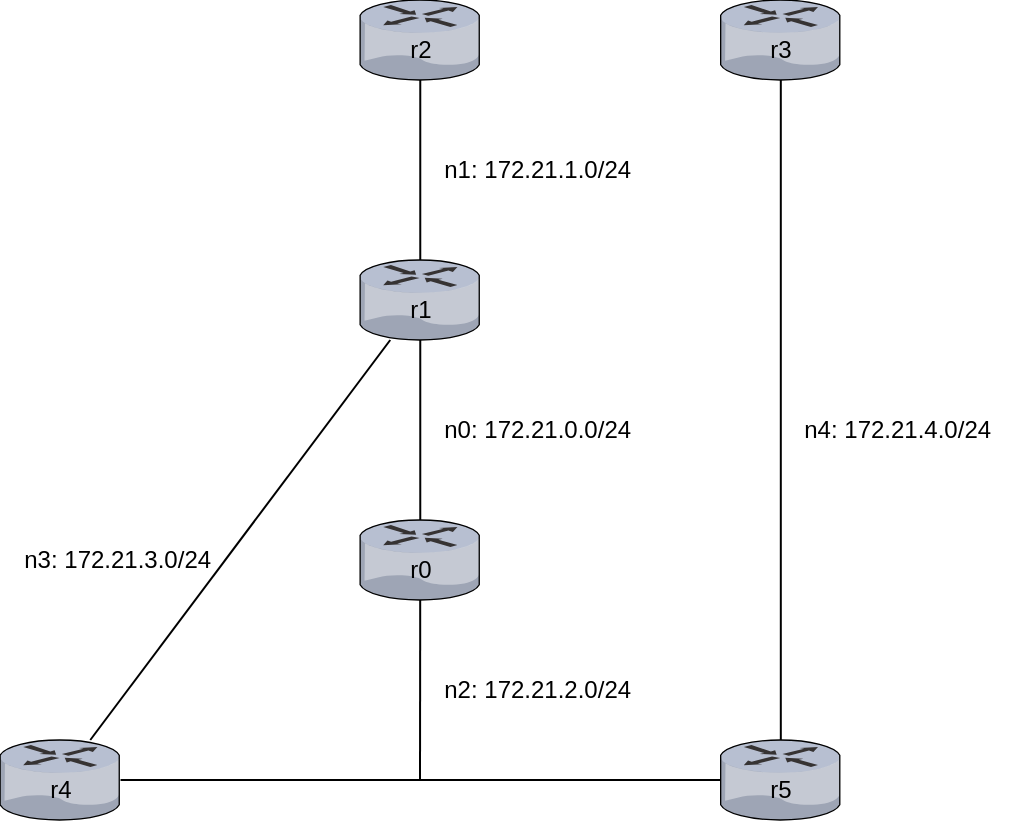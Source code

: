 <mxfile version="26.2.14">
  <diagram name="Page-1" id="0QqEKJOdWaZv5oudFrub">
    <mxGraphModel dx="763" dy="643" grid="1" gridSize="10" guides="1" tooltips="1" connect="1" arrows="1" fold="1" page="1" pageScale="1" pageWidth="850" pageHeight="1100" math="0" shadow="0">
      <root>
        <mxCell id="0" />
        <mxCell id="1" parent="0" />
        <mxCell id="2-XZgbAZPTYqwpdwnT-i-36" value="" style="group" vertex="1" connectable="0" parent="1">
          <mxGeometry x="510.27" y="630" width="60.27" height="40" as="geometry" />
        </mxCell>
        <mxCell id="2-XZgbAZPTYqwpdwnT-i-21" value="" style="verticalLabelPosition=bottom;sketch=0;aspect=fixed;html=1;verticalAlign=top;strokeColor=none;align=center;outlineConnect=0;shape=mxgraph.citrix.router;" vertex="1" parent="2-XZgbAZPTYqwpdwnT-i-36">
          <mxGeometry width="60.27" height="40" as="geometry" />
        </mxCell>
        <mxCell id="2-XZgbAZPTYqwpdwnT-i-22" value="r5" style="text;html=1;align=center;verticalAlign=middle;resizable=0;points=[];autosize=1;strokeColor=none;fillColor=none;" vertex="1" parent="2-XZgbAZPTYqwpdwnT-i-36">
          <mxGeometry x="15.14" y="10" width="30" height="30" as="geometry" />
        </mxCell>
        <mxCell id="2-XZgbAZPTYqwpdwnT-i-39" value="" style="group" vertex="1" connectable="0" parent="1">
          <mxGeometry x="150.0" y="630" width="60.27" height="40" as="geometry" />
        </mxCell>
        <mxCell id="2-XZgbAZPTYqwpdwnT-i-10" value="" style="verticalLabelPosition=bottom;sketch=0;aspect=fixed;html=1;verticalAlign=top;strokeColor=none;align=center;outlineConnect=0;shape=mxgraph.citrix.router;" vertex="1" parent="2-XZgbAZPTYqwpdwnT-i-39">
          <mxGeometry width="60.27" height="40" as="geometry" />
        </mxCell>
        <mxCell id="2-XZgbAZPTYqwpdwnT-i-15" value="r4" style="text;html=1;align=center;verticalAlign=middle;resizable=0;points=[];autosize=1;strokeColor=none;fillColor=none;" vertex="1" parent="2-XZgbAZPTYqwpdwnT-i-39">
          <mxGeometry x="15.14" y="10" width="30" height="30" as="geometry" />
        </mxCell>
        <mxCell id="2-XZgbAZPTYqwpdwnT-i-42" value="" style="group" vertex="1" connectable="0" parent="1">
          <mxGeometry x="510.27" y="260" width="60.27" height="40" as="geometry" />
        </mxCell>
        <mxCell id="2-XZgbAZPTYqwpdwnT-i-4" value="" style="verticalLabelPosition=bottom;sketch=0;aspect=fixed;html=1;verticalAlign=top;strokeColor=none;align=center;outlineConnect=0;shape=mxgraph.citrix.router;" vertex="1" parent="2-XZgbAZPTYqwpdwnT-i-42">
          <mxGeometry width="60.27" height="40" as="geometry" />
        </mxCell>
        <mxCell id="2-XZgbAZPTYqwpdwnT-i-14" value="r3" style="text;html=1;align=center;verticalAlign=middle;resizable=0;points=[];autosize=1;strokeColor=none;fillColor=none;" vertex="1" parent="2-XZgbAZPTYqwpdwnT-i-42">
          <mxGeometry x="15.13" y="10" width="30" height="30" as="geometry" />
        </mxCell>
        <mxCell id="2-XZgbAZPTYqwpdwnT-i-43" value="" style="group" vertex="1" connectable="0" parent="1">
          <mxGeometry x="330" y="260" width="60.27" height="40" as="geometry" />
        </mxCell>
        <mxCell id="2-XZgbAZPTYqwpdwnT-i-5" value="" style="verticalLabelPosition=bottom;sketch=0;aspect=fixed;html=1;verticalAlign=top;strokeColor=none;align=center;outlineConnect=0;shape=mxgraph.citrix.router;" vertex="1" parent="2-XZgbAZPTYqwpdwnT-i-43">
          <mxGeometry width="60.27" height="40" as="geometry" />
        </mxCell>
        <mxCell id="2-XZgbAZPTYqwpdwnT-i-13" value="r2" style="text;html=1;align=center;verticalAlign=middle;resizable=0;points=[];autosize=1;strokeColor=none;fillColor=none;" vertex="1" parent="2-XZgbAZPTYqwpdwnT-i-43">
          <mxGeometry x="15.13" y="10" width="30" height="30" as="geometry" />
        </mxCell>
        <mxCell id="2-XZgbAZPTYqwpdwnT-i-44" value="" style="group" vertex="1" connectable="0" parent="1">
          <mxGeometry x="330" y="390" width="60.27" height="40" as="geometry" />
        </mxCell>
        <mxCell id="2-XZgbAZPTYqwpdwnT-i-3" value="" style="verticalLabelPosition=bottom;sketch=0;aspect=fixed;html=1;verticalAlign=top;strokeColor=none;align=center;outlineConnect=0;shape=mxgraph.citrix.router;" vertex="1" parent="2-XZgbAZPTYqwpdwnT-i-44">
          <mxGeometry width="60.27" height="40" as="geometry" />
        </mxCell>
        <mxCell id="2-XZgbAZPTYqwpdwnT-i-12" value="r1" style="text;html=1;align=center;verticalAlign=middle;resizable=0;points=[];autosize=1;strokeColor=none;fillColor=none;" vertex="1" parent="2-XZgbAZPTYqwpdwnT-i-44">
          <mxGeometry x="15.13" y="10" width="30" height="30" as="geometry" />
        </mxCell>
        <mxCell id="2-XZgbAZPTYqwpdwnT-i-47" value="n0: 172.21.0.0/24&lt;span style=&quot;background-color: transparent; color: light-dark(rgb(0, 0, 0), rgb(255, 255, 255));&quot;&gt;&amp;nbsp;&lt;/span&gt;" style="text;html=1;align=center;verticalAlign=middle;resizable=0;points=[];autosize=1;strokeColor=none;fillColor=none;rotation=0;" vertex="1" parent="1">
          <mxGeometry x="360" y="460" width="120" height="30" as="geometry" />
        </mxCell>
        <mxCell id="2-XZgbAZPTYqwpdwnT-i-49" value="n1: 172.21.1.0/24&lt;span style=&quot;background-color: transparent; color: light-dark(rgb(0, 0, 0), rgb(255, 255, 255));&quot;&gt;&amp;nbsp;&lt;/span&gt;" style="text;html=1;align=center;verticalAlign=middle;resizable=0;points=[];autosize=1;strokeColor=none;fillColor=none;rotation=0;" vertex="1" parent="1">
          <mxGeometry x="360" y="330" width="120" height="30" as="geometry" />
        </mxCell>
        <mxCell id="2-XZgbAZPTYqwpdwnT-i-51" value="n2: 172.21.2.0/24&lt;span style=&quot;background-color: transparent; color: light-dark(rgb(0, 0, 0), rgb(255, 255, 255));&quot;&gt;&amp;nbsp;&lt;/span&gt;" style="text;html=1;align=center;verticalAlign=middle;resizable=0;points=[];autosize=1;strokeColor=none;fillColor=none;rotation=0;" vertex="1" parent="1">
          <mxGeometry x="360" y="590" width="120" height="30" as="geometry" />
        </mxCell>
        <mxCell id="2-XZgbAZPTYqwpdwnT-i-52" value="n3: 172.21.3.0/24&lt;span style=&quot;background-color: transparent; color: light-dark(rgb(0, 0, 0), rgb(255, 255, 255));&quot;&gt;&amp;nbsp;&lt;/span&gt;" style="text;html=1;align=center;verticalAlign=middle;resizable=0;points=[];autosize=1;strokeColor=none;fillColor=none;rotation=0;" vertex="1" parent="1">
          <mxGeometry x="150" y="525" width="120" height="30" as="geometry" />
        </mxCell>
        <mxCell id="2-XZgbAZPTYqwpdwnT-i-53" value="n4: 172.21.4.0/24&lt;span style=&quot;background-color: transparent; color: light-dark(rgb(0, 0, 0), rgb(255, 255, 255));&quot;&gt;&amp;nbsp;&lt;/span&gt;" style="text;html=1;align=center;verticalAlign=middle;resizable=0;points=[];autosize=1;strokeColor=none;fillColor=none;rotation=0;" vertex="1" parent="1">
          <mxGeometry x="540" y="460" width="120" height="30" as="geometry" />
        </mxCell>
        <mxCell id="2-XZgbAZPTYqwpdwnT-i-60" value="" style="endArrow=none;html=1;rounded=0;" edge="1" parent="1" source="2-XZgbAZPTYqwpdwnT-i-3" target="2-XZgbAZPTYqwpdwnT-i-5">
          <mxGeometry width="50" height="50" relative="1" as="geometry">
            <mxPoint x="240" y="500" as="sourcePoint" />
            <mxPoint x="360" y="340" as="targetPoint" />
          </mxGeometry>
        </mxCell>
        <mxCell id="2-XZgbAZPTYqwpdwnT-i-61" value="" style="endArrow=none;html=1;rounded=0;" edge="1" parent="1" source="2-XZgbAZPTYqwpdwnT-i-10" target="2-XZgbAZPTYqwpdwnT-i-21">
          <mxGeometry width="50" height="50" relative="1" as="geometry">
            <mxPoint x="229.73" y="730" as="sourcePoint" />
            <mxPoint x="529.73" y="730" as="targetPoint" />
          </mxGeometry>
        </mxCell>
        <mxCell id="2-XZgbAZPTYqwpdwnT-i-62" value="" style="endArrow=none;html=1;rounded=0;" edge="1" parent="1" source="2-XZgbAZPTYqwpdwnT-i-64">
          <mxGeometry width="50" height="50" relative="1" as="geometry">
            <mxPoint x="359.73" y="570" as="sourcePoint" />
            <mxPoint x="360" y="650" as="targetPoint" />
          </mxGeometry>
        </mxCell>
        <mxCell id="2-XZgbAZPTYqwpdwnT-i-63" value="" style="group" vertex="1" connectable="0" parent="1">
          <mxGeometry x="330" y="520" width="60.27" height="40" as="geometry" />
        </mxCell>
        <mxCell id="2-XZgbAZPTYqwpdwnT-i-64" value="" style="verticalLabelPosition=bottom;sketch=0;aspect=fixed;html=1;verticalAlign=top;strokeColor=none;align=center;outlineConnect=0;shape=mxgraph.citrix.router;" vertex="1" parent="2-XZgbAZPTYqwpdwnT-i-63">
          <mxGeometry width="60.27" height="40" as="geometry" />
        </mxCell>
        <mxCell id="2-XZgbAZPTYqwpdwnT-i-65" value="r0" style="text;html=1;align=center;verticalAlign=middle;resizable=0;points=[];autosize=1;strokeColor=none;fillColor=none;" vertex="1" parent="2-XZgbAZPTYqwpdwnT-i-63">
          <mxGeometry x="15.14" y="10" width="30" height="30" as="geometry" />
        </mxCell>
        <mxCell id="2-XZgbAZPTYqwpdwnT-i-66" value="" style="endArrow=none;html=1;rounded=0;" edge="1" parent="1" source="2-XZgbAZPTYqwpdwnT-i-3" target="2-XZgbAZPTYqwpdwnT-i-64">
          <mxGeometry width="50" height="50" relative="1" as="geometry">
            <mxPoint x="280" y="525" as="sourcePoint" />
            <mxPoint x="280" y="405" as="targetPoint" />
          </mxGeometry>
        </mxCell>
        <mxCell id="2-XZgbAZPTYqwpdwnT-i-67" value="" style="endArrow=none;html=1;rounded=0;" edge="1" parent="1" source="2-XZgbAZPTYqwpdwnT-i-3" target="2-XZgbAZPTYqwpdwnT-i-10">
          <mxGeometry width="50" height="50" relative="1" as="geometry">
            <mxPoint x="90.27" y="470" as="sourcePoint" />
            <mxPoint x="390.27" y="470" as="targetPoint" />
          </mxGeometry>
        </mxCell>
        <mxCell id="2-XZgbAZPTYqwpdwnT-i-68" value="" style="endArrow=none;html=1;rounded=0;" edge="1" parent="1" source="2-XZgbAZPTYqwpdwnT-i-4" target="2-XZgbAZPTYqwpdwnT-i-21">
          <mxGeometry width="50" height="50" relative="1" as="geometry">
            <mxPoint x="520" y="440" as="sourcePoint" />
            <mxPoint x="820" y="440" as="targetPoint" />
          </mxGeometry>
        </mxCell>
      </root>
    </mxGraphModel>
  </diagram>
</mxfile>
